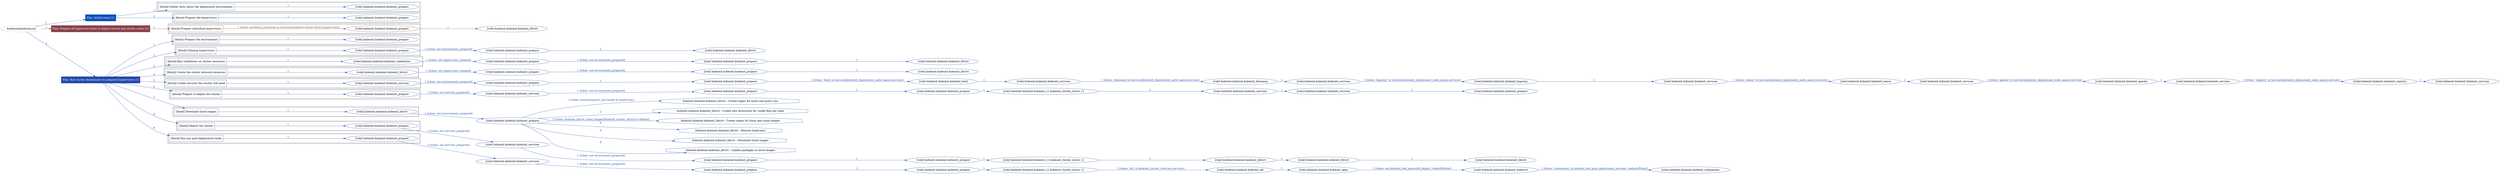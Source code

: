 digraph {
	graph [concentrate=true ordering=in rankdir=LR ratio=fill]
	edge [esep=5 sep=10]
	"kubeinit/playbook.yml" [id=root_node style=dotted]
	play_60ad2b03 [label="Play: Initial setup (1)" color="#1050bc" fontcolor="#ffffff" id=play_60ad2b03 shape=box style=filled tooltip=localhost]
	"kubeinit/playbook.yml" -> play_60ad2b03 [label="1 " color="#1050bc" fontcolor="#1050bc" id=edge_ef6318cf labeltooltip="1 " tooltip="1 "]
	subgraph "kubeinit.kubeinit.kubeinit_prepare" {
		role_7c9b87c2 [label="[role] kubeinit.kubeinit.kubeinit_prepare" color="#1050bc" id=role_7c9b87c2 tooltip="kubeinit.kubeinit.kubeinit_prepare"]
	}
	subgraph "kubeinit.kubeinit.kubeinit_prepare" {
		role_f66a8815 [label="[role] kubeinit.kubeinit.kubeinit_prepare" color="#1050bc" id=role_f66a8815 tooltip="kubeinit.kubeinit.kubeinit_prepare"]
	}
	subgraph "Play: Initial setup (1)" {
		play_60ad2b03 -> block_3af18021 [label=1 color="#1050bc" fontcolor="#1050bc" id=edge_eb88ca1d labeltooltip=1 tooltip=1]
		subgraph cluster_block_3af18021 {
			block_3af18021 [label="[block] Gather facts about the deployment environment" color="#1050bc" id=block_3af18021 labeltooltip="Gather facts about the deployment environment" shape=box tooltip="Gather facts about the deployment environment"]
			block_3af18021 -> role_7c9b87c2 [label="1 " color="#1050bc" fontcolor="#1050bc" id=edge_a29edf4a labeltooltip="1 " tooltip="1 "]
		}
		play_60ad2b03 -> block_b338a78b [label=2 color="#1050bc" fontcolor="#1050bc" id=edge_e422812a labeltooltip=2 tooltip=2]
		subgraph cluster_block_b338a78b {
			block_b338a78b [label="[block] Prepare the hypervisors" color="#1050bc" id=block_b338a78b labeltooltip="Prepare the hypervisors" shape=box tooltip="Prepare the hypervisors"]
			block_b338a78b -> role_f66a8815 [label="1 " color="#1050bc" fontcolor="#1050bc" id=edge_1a34b426 labeltooltip="1 " tooltip="1 "]
		}
	}
	play_b6bddef3 [label="Play: Prepare all hypervisor hosts to deploy service and cluster nodes (0)" color="#8a424b" fontcolor="#ffffff" id=play_b6bddef3 shape=box style=filled tooltip="Play: Prepare all hypervisor hosts to deploy service and cluster nodes (0)"]
	"kubeinit/playbook.yml" -> play_b6bddef3 [label="2 " color="#8a424b" fontcolor="#8a424b" id=edge_6e31a2b9 labeltooltip="2 " tooltip="2 "]
	subgraph "kubeinit.kubeinit.kubeinit_libvirt" {
		role_a0a0535b [label="[role] kubeinit.kubeinit.kubeinit_libvirt" color="#8a424b" id=role_a0a0535b tooltip="kubeinit.kubeinit.kubeinit_libvirt"]
	}
	subgraph "kubeinit.kubeinit.kubeinit_prepare" {
		role_7b26c783 [label="[role] kubeinit.kubeinit.kubeinit_prepare" color="#8a424b" id=role_7b26c783 tooltip="kubeinit.kubeinit.kubeinit_prepare"]
		role_7b26c783 -> role_a0a0535b [label="1 " color="#8a424b" fontcolor="#8a424b" id=edge_2e1d0f5d labeltooltip="1 " tooltip="1 "]
	}
	subgraph "Play: Prepare all hypervisor hosts to deploy service and cluster nodes (0)" {
		play_b6bddef3 -> block_74259965 [label=1 color="#8a424b" fontcolor="#8a424b" id=edge_fe0f1a4a labeltooltip=1 tooltip=1]
		subgraph cluster_block_74259965 {
			block_74259965 [label="[block] Prepare individual hypervisors" color="#8a424b" id=block_74259965 labeltooltip="Prepare individual hypervisors" shape=box tooltip="Prepare individual hypervisors"]
			block_74259965 -> role_7b26c783 [label="1 [when: inventory_hostname in hostvars['kubeinit-cluster-facts'].hypervisors]" color="#8a424b" fontcolor="#8a424b" id=edge_23a8f9d5 labeltooltip="1 [when: inventory_hostname in hostvars['kubeinit-cluster-facts'].hypervisors]" tooltip="1 [when: inventory_hostname in hostvars['kubeinit-cluster-facts'].hypervisors]"]
		}
	}
	play_fd038a6f [label="Play: Run cluster deployment on prepared hypervisors (1)" color="#214aab" fontcolor="#ffffff" id=play_fd038a6f shape=box style=filled tooltip=localhost]
	"kubeinit/playbook.yml" -> play_fd038a6f [label="3 " color="#214aab" fontcolor="#214aab" id=edge_c8f7aa58 labeltooltip="3 " tooltip="3 "]
	subgraph "kubeinit.kubeinit.kubeinit_prepare" {
		role_77675fbc [label="[role] kubeinit.kubeinit.kubeinit_prepare" color="#214aab" id=role_77675fbc tooltip="kubeinit.kubeinit.kubeinit_prepare"]
	}
	subgraph "kubeinit.kubeinit.kubeinit_libvirt" {
		role_675d9d90 [label="[role] kubeinit.kubeinit.kubeinit_libvirt" color="#214aab" id=role_675d9d90 tooltip="kubeinit.kubeinit.kubeinit_libvirt"]
	}
	subgraph "kubeinit.kubeinit.kubeinit_prepare" {
		role_1f700e5d [label="[role] kubeinit.kubeinit.kubeinit_prepare" color="#214aab" id=role_1f700e5d tooltip="kubeinit.kubeinit.kubeinit_prepare"]
		role_1f700e5d -> role_675d9d90 [label="1 " color="#214aab" fontcolor="#214aab" id=edge_0af9570e labeltooltip="1 " tooltip="1 "]
	}
	subgraph "kubeinit.kubeinit.kubeinit_prepare" {
		role_e175c350 [label="[role] kubeinit.kubeinit.kubeinit_prepare" color="#214aab" id=role_e175c350 tooltip="kubeinit.kubeinit.kubeinit_prepare"]
		role_e175c350 -> role_1f700e5d [label="1 [when: not environment_prepared]" color="#214aab" fontcolor="#214aab" id=edge_b2058956 labeltooltip="1 [when: not environment_prepared]" tooltip="1 [when: not environment_prepared]"]
	}
	subgraph "kubeinit.kubeinit.kubeinit_libvirt" {
		role_93b5fdd3 [label="[role] kubeinit.kubeinit.kubeinit_libvirt" color="#214aab" id=role_93b5fdd3 tooltip="kubeinit.kubeinit.kubeinit_libvirt"]
	}
	subgraph "kubeinit.kubeinit.kubeinit_prepare" {
		role_5b3fd615 [label="[role] kubeinit.kubeinit.kubeinit_prepare" color="#214aab" id=role_5b3fd615 tooltip="kubeinit.kubeinit.kubeinit_prepare"]
		role_5b3fd615 -> role_93b5fdd3 [label="1 " color="#214aab" fontcolor="#214aab" id=edge_c6fb8e62 labeltooltip="1 " tooltip="1 "]
	}
	subgraph "kubeinit.kubeinit.kubeinit_prepare" {
		role_533b6a54 [label="[role] kubeinit.kubeinit.kubeinit_prepare" color="#214aab" id=role_533b6a54 tooltip="kubeinit.kubeinit.kubeinit_prepare"]
		role_533b6a54 -> role_5b3fd615 [label="1 [when: not environment_prepared]" color="#214aab" fontcolor="#214aab" id=edge_fe40c4f3 labeltooltip="1 [when: not environment_prepared]" tooltip="1 [when: not environment_prepared]"]
	}
	subgraph "kubeinit.kubeinit.kubeinit_validations" {
		role_0bcf329d [label="[role] kubeinit.kubeinit.kubeinit_validations" color="#214aab" id=role_0bcf329d tooltip="kubeinit.kubeinit.kubeinit_validations"]
		role_0bcf329d -> role_533b6a54 [label="1 [when: not hypervisors_cleaned]" color="#214aab" fontcolor="#214aab" id=edge_b7fe2e31 labeltooltip="1 [when: not hypervisors_cleaned]" tooltip="1 [when: not hypervisors_cleaned]"]
	}
	subgraph "kubeinit.kubeinit.kubeinit_libvirt" {
		role_8ae84ac6 [label="[role] kubeinit.kubeinit.kubeinit_libvirt" color="#214aab" id=role_8ae84ac6 tooltip="kubeinit.kubeinit.kubeinit_libvirt"]
	}
	subgraph "kubeinit.kubeinit.kubeinit_prepare" {
		role_dff4af6e [label="[role] kubeinit.kubeinit.kubeinit_prepare" color="#214aab" id=role_dff4af6e tooltip="kubeinit.kubeinit.kubeinit_prepare"]
		role_dff4af6e -> role_8ae84ac6 [label="1 " color="#214aab" fontcolor="#214aab" id=edge_ab54bc1f labeltooltip="1 " tooltip="1 "]
	}
	subgraph "kubeinit.kubeinit.kubeinit_prepare" {
		role_a5992ba4 [label="[role] kubeinit.kubeinit.kubeinit_prepare" color="#214aab" id=role_a5992ba4 tooltip="kubeinit.kubeinit.kubeinit_prepare"]
		role_a5992ba4 -> role_dff4af6e [label="1 [when: not environment_prepared]" color="#214aab" fontcolor="#214aab" id=edge_08549067 labeltooltip="1 [when: not environment_prepared]" tooltip="1 [when: not environment_prepared]"]
	}
	subgraph "kubeinit.kubeinit.kubeinit_libvirt" {
		role_f37ae701 [label="[role] kubeinit.kubeinit.kubeinit_libvirt" color="#214aab" id=role_f37ae701 tooltip="kubeinit.kubeinit.kubeinit_libvirt"]
		role_f37ae701 -> role_a5992ba4 [label="1 [when: not hypervisors_cleaned]" color="#214aab" fontcolor="#214aab" id=edge_73b996b7 labeltooltip="1 [when: not hypervisors_cleaned]" tooltip="1 [when: not hypervisors_cleaned]"]
	}
	subgraph "kubeinit.kubeinit.kubeinit_services" {
		role_491e8ffd [label="[role] kubeinit.kubeinit.kubeinit_services" color="#214aab" id=role_491e8ffd tooltip="kubeinit.kubeinit.kubeinit_services"]
	}
	subgraph "kubeinit.kubeinit.kubeinit_registry" {
		role_44f5e7ce [label="[role] kubeinit.kubeinit.kubeinit_registry" color="#214aab" id=role_44f5e7ce tooltip="kubeinit.kubeinit.kubeinit_registry"]
		role_44f5e7ce -> role_491e8ffd [label="1 " color="#214aab" fontcolor="#214aab" id=edge_8bd3945b labeltooltip="1 " tooltip="1 "]
	}
	subgraph "kubeinit.kubeinit.kubeinit_services" {
		role_ef931903 [label="[role] kubeinit.kubeinit.kubeinit_services" color="#214aab" id=role_ef931903 tooltip="kubeinit.kubeinit.kubeinit_services"]
		role_ef931903 -> role_44f5e7ce [label="1 [when: 'registry' in hostvars[kubeinit_deployment_node_name].services]" color="#214aab" fontcolor="#214aab" id=edge_739d5cc5 labeltooltip="1 [when: 'registry' in hostvars[kubeinit_deployment_node_name].services]" tooltip="1 [when: 'registry' in hostvars[kubeinit_deployment_node_name].services]"]
	}
	subgraph "kubeinit.kubeinit.kubeinit_apache" {
		role_08be56f5 [label="[role] kubeinit.kubeinit.kubeinit_apache" color="#214aab" id=role_08be56f5 tooltip="kubeinit.kubeinit.kubeinit_apache"]
		role_08be56f5 -> role_ef931903 [label="1 " color="#214aab" fontcolor="#214aab" id=edge_167369e8 labeltooltip="1 " tooltip="1 "]
	}
	subgraph "kubeinit.kubeinit.kubeinit_services" {
		role_9454cbcc [label="[role] kubeinit.kubeinit.kubeinit_services" color="#214aab" id=role_9454cbcc tooltip="kubeinit.kubeinit.kubeinit_services"]
		role_9454cbcc -> role_08be56f5 [label="1 [when: 'apache' in hostvars[kubeinit_deployment_node_name].services]" color="#214aab" fontcolor="#214aab" id=edge_267bef08 labeltooltip="1 [when: 'apache' in hostvars[kubeinit_deployment_node_name].services]" tooltip="1 [when: 'apache' in hostvars[kubeinit_deployment_node_name].services]"]
	}
	subgraph "kubeinit.kubeinit.kubeinit_nexus" {
		role_c1b7818e [label="[role] kubeinit.kubeinit.kubeinit_nexus" color="#214aab" id=role_c1b7818e tooltip="kubeinit.kubeinit.kubeinit_nexus"]
		role_c1b7818e -> role_9454cbcc [label="1 " color="#214aab" fontcolor="#214aab" id=edge_7286f2a4 labeltooltip="1 " tooltip="1 "]
	}
	subgraph "kubeinit.kubeinit.kubeinit_services" {
		role_c6f00bd2 [label="[role] kubeinit.kubeinit.kubeinit_services" color="#214aab" id=role_c6f00bd2 tooltip="kubeinit.kubeinit.kubeinit_services"]
		role_c6f00bd2 -> role_c1b7818e [label="1 [when: 'nexus' in hostvars[kubeinit_deployment_node_name].services]" color="#214aab" fontcolor="#214aab" id=edge_2b903ad9 labeltooltip="1 [when: 'nexus' in hostvars[kubeinit_deployment_node_name].services]" tooltip="1 [when: 'nexus' in hostvars[kubeinit_deployment_node_name].services]"]
	}
	subgraph "kubeinit.kubeinit.kubeinit_haproxy" {
		role_919a1806 [label="[role] kubeinit.kubeinit.kubeinit_haproxy" color="#214aab" id=role_919a1806 tooltip="kubeinit.kubeinit.kubeinit_haproxy"]
		role_919a1806 -> role_c6f00bd2 [label="1 " color="#214aab" fontcolor="#214aab" id=edge_de370021 labeltooltip="1 " tooltip="1 "]
	}
	subgraph "kubeinit.kubeinit.kubeinit_services" {
		role_0dc1b56a [label="[role] kubeinit.kubeinit.kubeinit_services" color="#214aab" id=role_0dc1b56a tooltip="kubeinit.kubeinit.kubeinit_services"]
		role_0dc1b56a -> role_919a1806 [label="1 [when: 'haproxy' in hostvars[kubeinit_deployment_node_name].services]" color="#214aab" fontcolor="#214aab" id=edge_6e0399dc labeltooltip="1 [when: 'haproxy' in hostvars[kubeinit_deployment_node_name].services]" tooltip="1 [when: 'haproxy' in hostvars[kubeinit_deployment_node_name].services]"]
	}
	subgraph "kubeinit.kubeinit.kubeinit_dnsmasq" {
		role_05cd6860 [label="[role] kubeinit.kubeinit.kubeinit_dnsmasq" color="#214aab" id=role_05cd6860 tooltip="kubeinit.kubeinit.kubeinit_dnsmasq"]
		role_05cd6860 -> role_0dc1b56a [label="1 " color="#214aab" fontcolor="#214aab" id=edge_464f56a8 labeltooltip="1 " tooltip="1 "]
	}
	subgraph "kubeinit.kubeinit.kubeinit_services" {
		role_0df6e882 [label="[role] kubeinit.kubeinit.kubeinit_services" color="#214aab" id=role_0df6e882 tooltip="kubeinit.kubeinit.kubeinit_services"]
		role_0df6e882 -> role_05cd6860 [label="1 [when: 'dnsmasq' in hostvars[kubeinit_deployment_node_name].services]" color="#214aab" fontcolor="#214aab" id=edge_59e3bdde labeltooltip="1 [when: 'dnsmasq' in hostvars[kubeinit_deployment_node_name].services]" tooltip="1 [when: 'dnsmasq' in hostvars[kubeinit_deployment_node_name].services]"]
	}
	subgraph "kubeinit.kubeinit.kubeinit_bind" {
		role_a6e7cf6a [label="[role] kubeinit.kubeinit.kubeinit_bind" color="#214aab" id=role_a6e7cf6a tooltip="kubeinit.kubeinit.kubeinit_bind"]
		role_a6e7cf6a -> role_0df6e882 [label="1 " color="#214aab" fontcolor="#214aab" id=edge_eb2ce928 labeltooltip="1 " tooltip="1 "]
	}
	subgraph "kubeinit.kubeinit.kubeinit_prepare" {
		role_57b068b2 [label="[role] kubeinit.kubeinit.kubeinit_prepare" color="#214aab" id=role_57b068b2 tooltip="kubeinit.kubeinit.kubeinit_prepare"]
		role_57b068b2 -> role_a6e7cf6a [label="1 [when: 'bind' in hostvars[kubeinit_deployment_node_name].services]" color="#214aab" fontcolor="#214aab" id=edge_210cc9bf labeltooltip="1 [when: 'bind' in hostvars[kubeinit_deployment_node_name].services]" tooltip="1 [when: 'bind' in hostvars[kubeinit_deployment_node_name].services]"]
	}
	subgraph "kubeinit.kubeinit.kubeinit_prepare" {
		role_ab09e70f [label="[role] kubeinit.kubeinit.kubeinit_prepare" color="#214aab" id=role_ab09e70f tooltip="kubeinit.kubeinit.kubeinit_prepare"]
		role_ab09e70f -> role_57b068b2 [label="1 " color="#214aab" fontcolor="#214aab" id=edge_f476567f labeltooltip="1 " tooltip="1 "]
	}
	subgraph "kubeinit.kubeinit.kubeinit_services" {
		role_26a916fc [label="[role] kubeinit.kubeinit.kubeinit_services" color="#214aab" id=role_26a916fc tooltip="kubeinit.kubeinit.kubeinit_services"]
		role_26a916fc -> role_ab09e70f [label="1 [when: not environment_prepared]" color="#214aab" fontcolor="#214aab" id=edge_d9e115be labeltooltip="1 [when: not environment_prepared]" tooltip="1 [when: not environment_prepared]"]
	}
	subgraph "kubeinit.kubeinit.kubeinit_prepare" {
		role_68032e4b [label="[role] kubeinit.kubeinit.kubeinit_prepare" color="#214aab" id=role_68032e4b tooltip="kubeinit.kubeinit.kubeinit_prepare"]
	}
	subgraph "kubeinit.kubeinit.kubeinit_services" {
		role_6d294650 [label="[role] kubeinit.kubeinit.kubeinit_services" color="#214aab" id=role_6d294650 tooltip="kubeinit.kubeinit.kubeinit_services"]
		role_6d294650 -> role_68032e4b [label="1 " color="#214aab" fontcolor="#214aab" id=edge_6cb0ff73 labeltooltip="1 " tooltip="1 "]
	}
	subgraph "kubeinit.kubeinit.kubeinit_services" {
		role_5bdb495a [label="[role] kubeinit.kubeinit.kubeinit_services" color="#214aab" id=role_5bdb495a tooltip="kubeinit.kubeinit.kubeinit_services"]
		role_5bdb495a -> role_6d294650 [label="1 " color="#214aab" fontcolor="#214aab" id=edge_65ca77fe labeltooltip="1 " tooltip="1 "]
	}
	subgraph "kubeinit.kubeinit.kubeinit_{{ kubeinit_cluster_distro }}" {
		role_ef4a4f95 [label="[role] kubeinit.kubeinit.kubeinit_{{ kubeinit_cluster_distro }}" color="#214aab" id=role_ef4a4f95 tooltip="kubeinit.kubeinit.kubeinit_{{ kubeinit_cluster_distro }}"]
		role_ef4a4f95 -> role_5bdb495a [label="1 " color="#214aab" fontcolor="#214aab" id=edge_c281407d labeltooltip="1 " tooltip="1 "]
	}
	subgraph "kubeinit.kubeinit.kubeinit_prepare" {
		role_93d76bf2 [label="[role] kubeinit.kubeinit.kubeinit_prepare" color="#214aab" id=role_93d76bf2 tooltip="kubeinit.kubeinit.kubeinit_prepare"]
		role_93d76bf2 -> role_ef4a4f95 [label="1 " color="#214aab" fontcolor="#214aab" id=edge_4ac788a4 labeltooltip="1 " tooltip="1 "]
	}
	subgraph "kubeinit.kubeinit.kubeinit_prepare" {
		role_2be9fada [label="[role] kubeinit.kubeinit.kubeinit_prepare" color="#214aab" id=role_2be9fada tooltip="kubeinit.kubeinit.kubeinit_prepare"]
		role_2be9fada -> role_93d76bf2 [label="1 " color="#214aab" fontcolor="#214aab" id=edge_6e1e9a27 labeltooltip="1 " tooltip="1 "]
	}
	subgraph "kubeinit.kubeinit.kubeinit_services" {
		role_1234dcd1 [label="[role] kubeinit.kubeinit.kubeinit_services" color="#214aab" id=role_1234dcd1 tooltip="kubeinit.kubeinit.kubeinit_services"]
		role_1234dcd1 -> role_2be9fada [label="1 [when: not environment_prepared]" color="#214aab" fontcolor="#214aab" id=edge_415929a4 labeltooltip="1 [when: not environment_prepared]" tooltip="1 [when: not environment_prepared]"]
	}
	subgraph "kubeinit.kubeinit.kubeinit_prepare" {
		role_4ccf7b84 [label="[role] kubeinit.kubeinit.kubeinit_prepare" color="#214aab" id=role_4ccf7b84 tooltip="kubeinit.kubeinit.kubeinit_prepare"]
		role_4ccf7b84 -> role_1234dcd1 [label="1 [when: not services_prepared]" color="#214aab" fontcolor="#214aab" id=edge_95281bb4 labeltooltip="1 [when: not services_prepared]" tooltip="1 [when: not services_prepared]"]
	}
	subgraph "kubeinit.kubeinit.kubeinit_prepare" {
		role_983161f5 [label="[role] kubeinit.kubeinit.kubeinit_prepare" color="#214aab" id=role_983161f5 tooltip="kubeinit.kubeinit.kubeinit_prepare"]
		task_8800ee32 [label="kubeinit.kubeinit.kubeinit_libvirt : Create tuples for hosts and guest vms" color="#214aab" hello="kubeinit.kubeinit.kubeinit_libvirt : Create tuples for hosts and guest vms" id=task_8800ee32 shape=octagon tooltip="kubeinit.kubeinit.kubeinit_libvirt : Create tuples for hosts and guest vms"]
		role_983161f5 -> task_8800ee32 [label="1 [when: hostvars[guest_vm].target in hypervisor]" color="#214aab" fontcolor="#214aab" id=edge_8d538a9b labeltooltip="1 [when: hostvars[guest_vm].target in hypervisor]" tooltip="1 [when: hostvars[guest_vm].target in hypervisor]"]
		task_25544830 [label="kubeinit.kubeinit.kubeinit_libvirt : Create new directories for config files per node" color="#214aab" hello="kubeinit.kubeinit.kubeinit_libvirt : Create new directories for config files per node" id=task_25544830 shape=octagon tooltip="kubeinit.kubeinit.kubeinit_libvirt : Create new directories for config files per node"]
		role_983161f5 -> task_25544830 [label="2 " color="#214aab" fontcolor="#214aab" id=edge_b2c9ceec labeltooltip="2 " tooltip="2 "]
		task_c173f104 [label="kubeinit.kubeinit.kubeinit_libvirt : Create tuples for hosts and cloud images" color="#214aab" hello="kubeinit.kubeinit.kubeinit_libvirt : Create tuples for hosts and cloud images" id=task_c173f104 shape=octagon tooltip="kubeinit.kubeinit.kubeinit_libvirt : Create tuples for hosts and cloud images"]
		role_983161f5 -> task_c173f104 [label="3 [when: kubeinit_libvirt_cloud_images[kubeinit_cluster_distro] is defined]" color="#214aab" fontcolor="#214aab" id=edge_e84d02a8 labeltooltip="3 [when: kubeinit_libvirt_cloud_images[kubeinit_cluster_distro] is defined]" tooltip="3 [when: kubeinit_libvirt_cloud_images[kubeinit_cluster_distro] is defined]"]
		task_ac19d915 [label="kubeinit.kubeinit.kubeinit_libvirt : Remove duplicates" color="#214aab" hello="kubeinit.kubeinit.kubeinit_libvirt : Remove duplicates" id=task_ac19d915 shape=octagon tooltip="kubeinit.kubeinit.kubeinit_libvirt : Remove duplicates"]
		role_983161f5 -> task_ac19d915 [label="4 " color="#214aab" fontcolor="#214aab" id=edge_f3142703 labeltooltip="4 " tooltip="4 "]
		task_d9552fbb [label="kubeinit.kubeinit.kubeinit_libvirt : Download cloud images" color="#214aab" hello="kubeinit.kubeinit.kubeinit_libvirt : Download cloud images" id=task_d9552fbb shape=octagon tooltip="kubeinit.kubeinit.kubeinit_libvirt : Download cloud images"]
		role_983161f5 -> task_d9552fbb [label="5 " color="#214aab" fontcolor="#214aab" id=edge_3cbd3c0a labeltooltip="5 " tooltip="5 "]
		task_0d249eac [label="kubeinit.kubeinit.kubeinit_libvirt : Update packages in cloud images" color="#214aab" hello="kubeinit.kubeinit.kubeinit_libvirt : Update packages in cloud images" id=task_0d249eac shape=octagon tooltip="kubeinit.kubeinit.kubeinit_libvirt : Update packages in cloud images"]
		role_983161f5 -> task_0d249eac [label="6 " color="#214aab" fontcolor="#214aab" id=edge_4c682b68 labeltooltip="6 " tooltip="6 "]
	}
	subgraph "kubeinit.kubeinit.kubeinit_libvirt" {
		role_504909fc [label="[role] kubeinit.kubeinit.kubeinit_libvirt" color="#214aab" id=role_504909fc tooltip="kubeinit.kubeinit.kubeinit_libvirt"]
		role_504909fc -> role_983161f5 [label="1 [when: not environment_prepared]" color="#214aab" fontcolor="#214aab" id=edge_fba237f7 labeltooltip="1 [when: not environment_prepared]" tooltip="1 [when: not environment_prepared]"]
	}
	subgraph "kubeinit.kubeinit.kubeinit_libvirt" {
		role_53403849 [label="[role] kubeinit.kubeinit.kubeinit_libvirt" color="#214aab" id=role_53403849 tooltip="kubeinit.kubeinit.kubeinit_libvirt"]
	}
	subgraph "kubeinit.kubeinit.kubeinit_libvirt" {
		role_a1b66a04 [label="[role] kubeinit.kubeinit.kubeinit_libvirt" color="#214aab" id=role_a1b66a04 tooltip="kubeinit.kubeinit.kubeinit_libvirt"]
		role_a1b66a04 -> role_53403849 [label="1 " color="#214aab" fontcolor="#214aab" id=edge_07b1db4b labeltooltip="1 " tooltip="1 "]
	}
	subgraph "kubeinit.kubeinit.kubeinit_libvirt" {
		role_5d44adfb [label="[role] kubeinit.kubeinit.kubeinit_libvirt" color="#214aab" id=role_5d44adfb tooltip="kubeinit.kubeinit.kubeinit_libvirt"]
		role_5d44adfb -> role_a1b66a04 [label="1 " color="#214aab" fontcolor="#214aab" id=edge_fb79ef64 labeltooltip="1 " tooltip="1 "]
	}
	subgraph "kubeinit.kubeinit.kubeinit_{{ kubeinit_cluster_distro }}" {
		role_c33682fe [label="[role] kubeinit.kubeinit.kubeinit_{{ kubeinit_cluster_distro }}" color="#214aab" id=role_c33682fe tooltip="kubeinit.kubeinit.kubeinit_{{ kubeinit_cluster_distro }}"]
		role_c33682fe -> role_5d44adfb [label="1 " color="#214aab" fontcolor="#214aab" id=edge_4b1a8274 labeltooltip="1 " tooltip="1 "]
	}
	subgraph "kubeinit.kubeinit.kubeinit_prepare" {
		role_e8f3c3e5 [label="[role] kubeinit.kubeinit.kubeinit_prepare" color="#214aab" id=role_e8f3c3e5 tooltip="kubeinit.kubeinit.kubeinit_prepare"]
		role_e8f3c3e5 -> role_c33682fe [label="1 " color="#214aab" fontcolor="#214aab" id=edge_589b725e labeltooltip="1 " tooltip="1 "]
	}
	subgraph "kubeinit.kubeinit.kubeinit_prepare" {
		role_24bb80d3 [label="[role] kubeinit.kubeinit.kubeinit_prepare" color="#214aab" id=role_24bb80d3 tooltip="kubeinit.kubeinit.kubeinit_prepare"]
		role_24bb80d3 -> role_e8f3c3e5 [label="1 " color="#214aab" fontcolor="#214aab" id=edge_dc0f5d96 labeltooltip="1 " tooltip="1 "]
	}
	subgraph "kubeinit.kubeinit.kubeinit_services" {
		role_be0986e0 [label="[role] kubeinit.kubeinit.kubeinit_services" color="#214aab" id=role_be0986e0 tooltip="kubeinit.kubeinit.kubeinit_services"]
		role_be0986e0 -> role_24bb80d3 [label="1 [when: not environment_prepared]" color="#214aab" fontcolor="#214aab" id=edge_9defe591 labeltooltip="1 [when: not environment_prepared]" tooltip="1 [when: not environment_prepared]"]
	}
	subgraph "kubeinit.kubeinit.kubeinit_prepare" {
		role_b2300570 [label="[role] kubeinit.kubeinit.kubeinit_prepare" color="#214aab" id=role_b2300570 tooltip="kubeinit.kubeinit.kubeinit_prepare"]
		role_b2300570 -> role_be0986e0 [label="1 [when: not services_prepared]" color="#214aab" fontcolor="#214aab" id=edge_4619696b labeltooltip="1 [when: not services_prepared]" tooltip="1 [when: not services_prepared]"]
	}
	subgraph "kubeinit.kubeinit.kubeinit_submariner" {
		role_614a671a [label="[role] kubeinit.kubeinit.kubeinit_submariner" color="#214aab" id=role_614a671a tooltip="kubeinit.kubeinit.kubeinit_submariner"]
	}
	subgraph "kubeinit.kubeinit.kubeinit_kubevirt" {
		role_cc1ff66f [label="[role] kubeinit.kubeinit.kubeinit_kubevirt" color="#214aab" id=role_cc1ff66f tooltip="kubeinit.kubeinit.kubeinit_kubevirt"]
		role_cc1ff66f -> role_614a671a [label="1 [when: 'submariner' in kubeinit_fact_post_deployment_services | default(False)]" color="#214aab" fontcolor="#214aab" id=edge_928ae51f labeltooltip="1 [when: 'submariner' in kubeinit_fact_post_deployment_services | default(False)]" tooltip="1 [when: 'submariner' in kubeinit_fact_post_deployment_services | default(False)]"]
	}
	subgraph "kubeinit.kubeinit.kubeinit_apps" {
		role_d458a8f8 [label="[role] kubeinit.kubeinit.kubeinit_apps" color="#214aab" id=role_d458a8f8 tooltip="kubeinit.kubeinit.kubeinit_apps"]
		role_d458a8f8 -> role_cc1ff66f [label="1 [when: not kubeinit_okd_openshift_deploy | default(False)]" color="#214aab" fontcolor="#214aab" id=edge_9163db1f labeltooltip="1 [when: not kubeinit_okd_openshift_deploy | default(False)]" tooltip="1 [when: not kubeinit_okd_openshift_deploy | default(False)]"]
	}
	subgraph "kubeinit.kubeinit.kubeinit_nfs" {
		role_e98b6aa7 [label="[role] kubeinit.kubeinit.kubeinit_nfs" color="#214aab" id=role_e98b6aa7 tooltip="kubeinit.kubeinit.kubeinit_nfs"]
		role_e98b6aa7 -> role_d458a8f8 [label="1 " color="#214aab" fontcolor="#214aab" id=edge_4db4d48c labeltooltip="1 " tooltip="1 "]
	}
	subgraph "kubeinit.kubeinit.kubeinit_{{ kubeinit_cluster_distro }}" {
		role_07bf608f [label="[role] kubeinit.kubeinit.kubeinit_{{ kubeinit_cluster_distro }}" color="#214aab" id=role_07bf608f tooltip="kubeinit.kubeinit.kubeinit_{{ kubeinit_cluster_distro }}"]
		role_07bf608f -> role_e98b6aa7 [label="1 [when: 'nfs' in kubeinit_cluster_hostvars.services]" color="#214aab" fontcolor="#214aab" id=edge_bd6916ab labeltooltip="1 [when: 'nfs' in kubeinit_cluster_hostvars.services]" tooltip="1 [when: 'nfs' in kubeinit_cluster_hostvars.services]"]
	}
	subgraph "kubeinit.kubeinit.kubeinit_prepare" {
		role_6f214945 [label="[role] kubeinit.kubeinit.kubeinit_prepare" color="#214aab" id=role_6f214945 tooltip="kubeinit.kubeinit.kubeinit_prepare"]
		role_6f214945 -> role_07bf608f [label="1 " color="#214aab" fontcolor="#214aab" id=edge_c4cf1f06 labeltooltip="1 " tooltip="1 "]
	}
	subgraph "kubeinit.kubeinit.kubeinit_prepare" {
		role_3d433204 [label="[role] kubeinit.kubeinit.kubeinit_prepare" color="#214aab" id=role_3d433204 tooltip="kubeinit.kubeinit.kubeinit_prepare"]
		role_3d433204 -> role_6f214945 [label="1 " color="#214aab" fontcolor="#214aab" id=edge_55ecdcab labeltooltip="1 " tooltip="1 "]
	}
	subgraph "kubeinit.kubeinit.kubeinit_services" {
		role_3999bf5a [label="[role] kubeinit.kubeinit.kubeinit_services" color="#214aab" id=role_3999bf5a tooltip="kubeinit.kubeinit.kubeinit_services"]
		role_3999bf5a -> role_3d433204 [label="1 [when: not environment_prepared]" color="#214aab" fontcolor="#214aab" id=edge_0d860bdd labeltooltip="1 [when: not environment_prepared]" tooltip="1 [when: not environment_prepared]"]
	}
	subgraph "kubeinit.kubeinit.kubeinit_prepare" {
		role_f4f47f89 [label="[role] kubeinit.kubeinit.kubeinit_prepare" color="#214aab" id=role_f4f47f89 tooltip="kubeinit.kubeinit.kubeinit_prepare"]
		role_f4f47f89 -> role_3999bf5a [label="1 [when: not services_prepared]" color="#214aab" fontcolor="#214aab" id=edge_03eb0017 labeltooltip="1 [when: not services_prepared]" tooltip="1 [when: not services_prepared]"]
	}
	subgraph "Play: Run cluster deployment on prepared hypervisors (1)" {
		play_fd038a6f -> block_fb01855e [label=1 color="#214aab" fontcolor="#214aab" id=edge_061c8e7b labeltooltip=1 tooltip=1]
		subgraph cluster_block_fb01855e {
			block_fb01855e [label="[block] Prepare the environment" color="#214aab" id=block_fb01855e labeltooltip="Prepare the environment" shape=box tooltip="Prepare the environment"]
			block_fb01855e -> role_77675fbc [label="1 " color="#214aab" fontcolor="#214aab" id=edge_b2ff77c5 labeltooltip="1 " tooltip="1 "]
		}
		play_fd038a6f -> block_3bc4567b [label=2 color="#214aab" fontcolor="#214aab" id=edge_921411c1 labeltooltip=2 tooltip=2]
		subgraph cluster_block_3bc4567b {
			block_3bc4567b [label="[block] Cleanup hypervisors" color="#214aab" id=block_3bc4567b labeltooltip="Cleanup hypervisors" shape=box tooltip="Cleanup hypervisors"]
			block_3bc4567b -> role_e175c350 [label="1 " color="#214aab" fontcolor="#214aab" id=edge_9be410d7 labeltooltip="1 " tooltip="1 "]
		}
		play_fd038a6f -> block_9ad3588d [label=3 color="#214aab" fontcolor="#214aab" id=edge_b8084782 labeltooltip=3 tooltip=3]
		subgraph cluster_block_9ad3588d {
			block_9ad3588d [label="[block] Run validations on cluster resources" color="#214aab" id=block_9ad3588d labeltooltip="Run validations on cluster resources" shape=box tooltip="Run validations on cluster resources"]
			block_9ad3588d -> role_0bcf329d [label="1 " color="#214aab" fontcolor="#214aab" id=edge_95243fa1 labeltooltip="1 " tooltip="1 "]
		}
		play_fd038a6f -> block_19995cab [label=4 color="#214aab" fontcolor="#214aab" id=edge_356d012d labeltooltip=4 tooltip=4]
		subgraph cluster_block_19995cab {
			block_19995cab [label="[block] Create the cluster network resources" color="#214aab" id=block_19995cab labeltooltip="Create the cluster network resources" shape=box tooltip="Create the cluster network resources"]
			block_19995cab -> role_f37ae701 [label="1 " color="#214aab" fontcolor="#214aab" id=edge_7936fca4 labeltooltip="1 " tooltip="1 "]
		}
		play_fd038a6f -> block_45628a64 [label=5 color="#214aab" fontcolor="#214aab" id=edge_2d7d574f labeltooltip=5 tooltip=5]
		subgraph cluster_block_45628a64 {
			block_45628a64 [label="[block] Create services the cluster will need" color="#214aab" id=block_45628a64 labeltooltip="Create services the cluster will need" shape=box tooltip="Create services the cluster will need"]
			block_45628a64 -> role_26a916fc [label="1 " color="#214aab" fontcolor="#214aab" id=edge_bf270785 labeltooltip="1 " tooltip="1 "]
		}
		play_fd038a6f -> block_732af47c [label=6 color="#214aab" fontcolor="#214aab" id=edge_df23b0d8 labeltooltip=6 tooltip=6]
		subgraph cluster_block_732af47c {
			block_732af47c [label="[block] Prepare to deploy the cluster" color="#214aab" id=block_732af47c labeltooltip="Prepare to deploy the cluster" shape=box tooltip="Prepare to deploy the cluster"]
			block_732af47c -> role_4ccf7b84 [label="1 " color="#214aab" fontcolor="#214aab" id=edge_b7ee63c7 labeltooltip="1 " tooltip="1 "]
		}
		play_fd038a6f -> block_a00e9283 [label=7 color="#214aab" fontcolor="#214aab" id=edge_e7888dad labeltooltip=7 tooltip=7]
		subgraph cluster_block_a00e9283 {
			block_a00e9283 [label="[block] Download cloud images" color="#214aab" id=block_a00e9283 labeltooltip="Download cloud images" shape=box tooltip="Download cloud images"]
			block_a00e9283 -> role_504909fc [label="1 " color="#214aab" fontcolor="#214aab" id=edge_d4977184 labeltooltip="1 " tooltip="1 "]
		}
		play_fd038a6f -> block_f7df5a96 [label=8 color="#214aab" fontcolor="#214aab" id=edge_327523c6 labeltooltip=8 tooltip=8]
		subgraph cluster_block_f7df5a96 {
			block_f7df5a96 [label="[block] Deploy the cluster" color="#214aab" id=block_f7df5a96 labeltooltip="Deploy the cluster" shape=box tooltip="Deploy the cluster"]
			block_f7df5a96 -> role_b2300570 [label="1 " color="#214aab" fontcolor="#214aab" id=edge_23d4c4ae labeltooltip="1 " tooltip="1 "]
		}
		play_fd038a6f -> block_5e93d917 [label=9 color="#214aab" fontcolor="#214aab" id=edge_60d59a68 labeltooltip=9 tooltip=9]
		subgraph cluster_block_5e93d917 {
			block_5e93d917 [label="[block] Run any post-deployment tasks" color="#214aab" id=block_5e93d917 labeltooltip="Run any post-deployment tasks" shape=box tooltip="Run any post-deployment tasks"]
			block_5e93d917 -> role_f4f47f89 [label="1 " color="#214aab" fontcolor="#214aab" id=edge_d0cf8698 labeltooltip="1 " tooltip="1 "]
		}
	}
}
